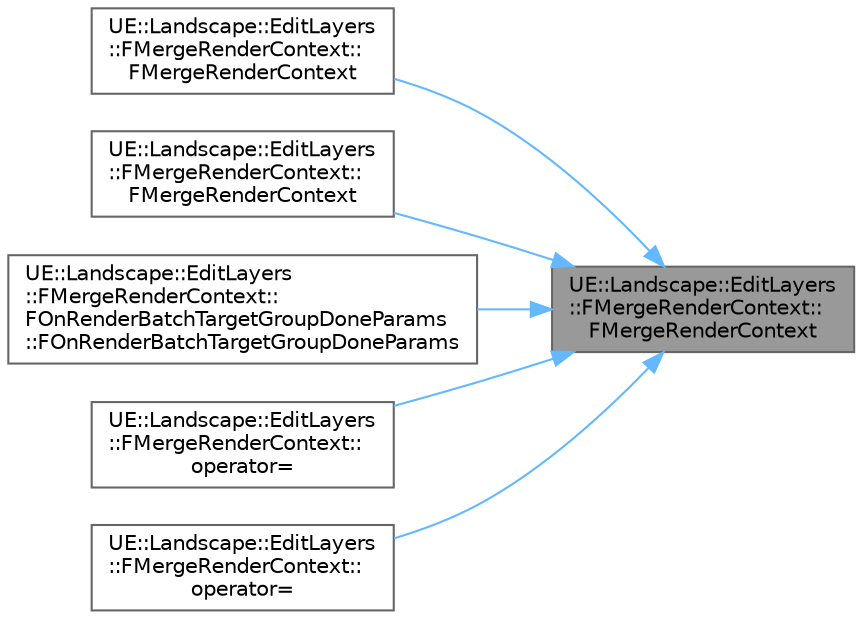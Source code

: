 digraph "UE::Landscape::EditLayers::FMergeRenderContext::FMergeRenderContext"
{
 // INTERACTIVE_SVG=YES
 // LATEX_PDF_SIZE
  bgcolor="transparent";
  edge [fontname=Helvetica,fontsize=10,labelfontname=Helvetica,labelfontsize=10];
  node [fontname=Helvetica,fontsize=10,shape=box,height=0.2,width=0.4];
  rankdir="RL";
  Node1 [id="Node000001",label="UE::Landscape::EditLayers\l::FMergeRenderContext::\lFMergeRenderContext",height=0.2,width=0.4,color="gray40", fillcolor="grey60", style="filled", fontcolor="black",tooltip=" "];
  Node1 -> Node2 [id="edge1_Node000001_Node000002",dir="back",color="steelblue1",style="solid",tooltip=" "];
  Node2 [id="Node000002",label="UE::Landscape::EditLayers\l::FMergeRenderContext::\lFMergeRenderContext",height=0.2,width=0.4,color="grey40", fillcolor="white", style="filled",URL="$d7/d0d/classUE_1_1Landscape_1_1EditLayers_1_1FMergeRenderContext.html#adbceea1259207cb1e428c97baee4e933",tooltip=" "];
  Node1 -> Node3 [id="edge2_Node000001_Node000003",dir="back",color="steelblue1",style="solid",tooltip=" "];
  Node3 [id="Node000003",label="UE::Landscape::EditLayers\l::FMergeRenderContext::\lFMergeRenderContext",height=0.2,width=0.4,color="grey40", fillcolor="white", style="filled",URL="$d7/d0d/classUE_1_1Landscape_1_1EditLayers_1_1FMergeRenderContext.html#a9a30c5e3dd2c71088018f92e12a81d4f",tooltip=" "];
  Node1 -> Node4 [id="edge3_Node000001_Node000004",dir="back",color="steelblue1",style="solid",tooltip=" "];
  Node4 [id="Node000004",label="UE::Landscape::EditLayers\l::FMergeRenderContext::\lFOnRenderBatchTargetGroupDoneParams\l::FOnRenderBatchTargetGroupDoneParams",height=0.2,width=0.4,color="grey40", fillcolor="white", style="filled",URL="$d9/d77/structUE_1_1Landscape_1_1EditLayers_1_1FMergeRenderContext_1_1FOnRenderBatchTargetGroupDoneParams.html#a58774d0ebea5e3591c2dfcc239e4cd65",tooltip=" "];
  Node1 -> Node5 [id="edge4_Node000001_Node000005",dir="back",color="steelblue1",style="solid",tooltip=" "];
  Node5 [id="Node000005",label="UE::Landscape::EditLayers\l::FMergeRenderContext::\loperator=",height=0.2,width=0.4,color="grey40", fillcolor="white", style="filled",URL="$d7/d0d/classUE_1_1Landscape_1_1EditLayers_1_1FMergeRenderContext.html#a82611fe1a2d55000679994cdce4940ad",tooltip=" "];
  Node1 -> Node6 [id="edge5_Node000001_Node000006",dir="back",color="steelblue1",style="solid",tooltip=" "];
  Node6 [id="Node000006",label="UE::Landscape::EditLayers\l::FMergeRenderContext::\loperator=",height=0.2,width=0.4,color="grey40", fillcolor="white", style="filled",URL="$d7/d0d/classUE_1_1Landscape_1_1EditLayers_1_1FMergeRenderContext.html#a98416f9eba20cf949915b0fd7c842b2e",tooltip=" "];
}
